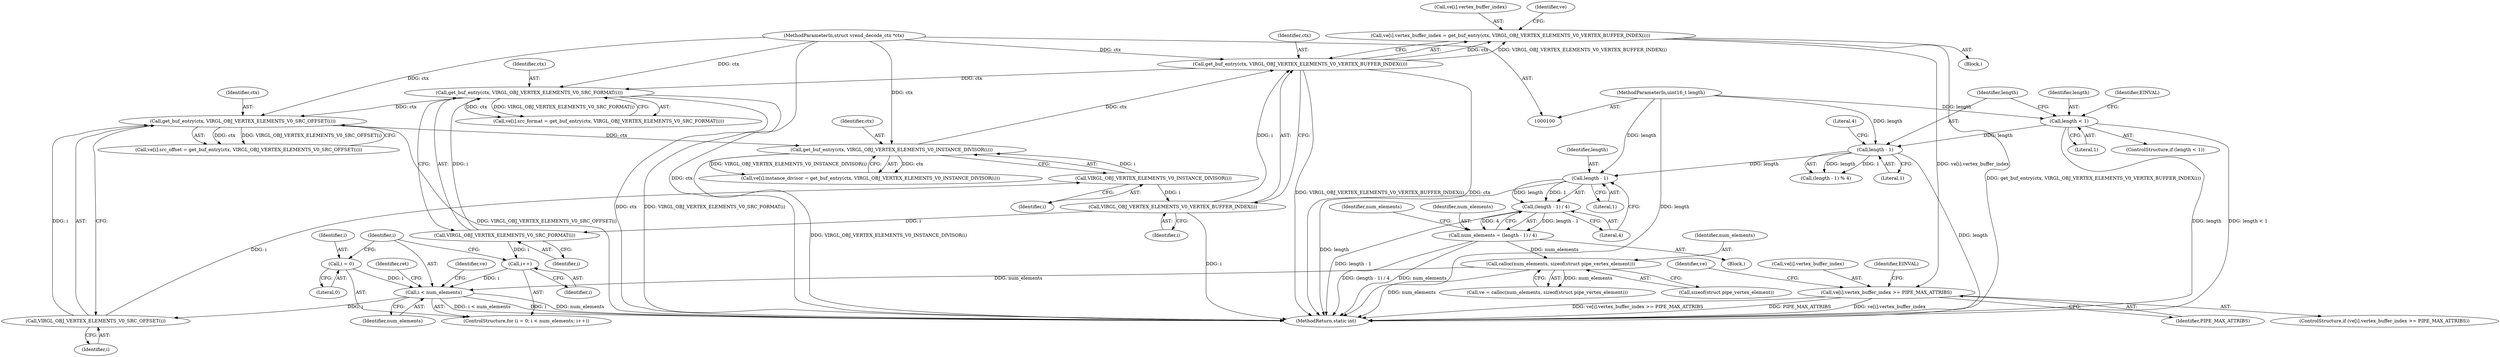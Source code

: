 digraph "0_virglrenderer_a5ac49940c40ae415eac0cf912eac7070b4ba95d@array" {
"1000177" [label="(Call,ve[i].vertex_buffer_index = get_buf_entry(ctx, VIRGL_OBJ_VERTEX_ELEMENTS_V0_VERTEX_BUFFER_INDEX(i)))"];
"1000183" [label="(Call,get_buf_entry(ctx, VIRGL_OBJ_VERTEX_ELEMENTS_V0_VERTEX_BUFFER_INDEX(i)))"];
"1000173" [label="(Call,get_buf_entry(ctx, VIRGL_OBJ_VERTEX_ELEMENTS_V0_INSTANCE_DIVISOR(i)))"];
"1000163" [label="(Call,get_buf_entry(ctx, VIRGL_OBJ_VERTEX_ELEMENTS_V0_SRC_OFFSET(i)))"];
"1000203" [label="(Call,get_buf_entry(ctx, VIRGL_OBJ_VERTEX_ELEMENTS_V0_SRC_FORMAT(i)))"];
"1000101" [label="(MethodParameterIn,struct vrend_decode_ctx *ctx)"];
"1000205" [label="(Call,VIRGL_OBJ_VERTEX_ELEMENTS_V0_SRC_FORMAT(i))"];
"1000185" [label="(Call,VIRGL_OBJ_VERTEX_ELEMENTS_V0_VERTEX_BUFFER_INDEX(i))"];
"1000175" [label="(Call,VIRGL_OBJ_VERTEX_ELEMENTS_V0_INSTANCE_DIVISOR(i))"];
"1000165" [label="(Call,VIRGL_OBJ_VERTEX_ELEMENTS_V0_SRC_OFFSET(i))"];
"1000151" [label="(Call,i < num_elements)"];
"1000154" [label="(Call,i++)"];
"1000148" [label="(Call,i = 0)"];
"1000138" [label="(Call,calloc(num_elements, sizeof(struct pipe_vertex_element)))"];
"1000126" [label="(Call,num_elements = (length - 1) / 4)"];
"1000128" [label="(Call,(length - 1) / 4)"];
"1000129" [label="(Call,length - 1)"];
"1000120" [label="(Call,length - 1)"];
"1000113" [label="(Call,length < 1)"];
"1000103" [label="(MethodParameterIn,uint16_t length)"];
"1000188" [label="(Call,ve[i].vertex_buffer_index >= PIPE_MAX_ATTRIBS)"];
"1000183" [label="(Call,get_buf_entry(ctx, VIRGL_OBJ_VERTEX_ELEMENTS_V0_VERTEX_BUFFER_INDEX(i)))"];
"1000209" [label="(MethodReturn,static int)"];
"1000185" [label="(Call,VIRGL_OBJ_VERTEX_ELEMENTS_V0_VERTEX_BUFFER_INDEX(i))"];
"1000174" [label="(Identifier,ctx)"];
"1000163" [label="(Call,get_buf_entry(ctx, VIRGL_OBJ_VERTEX_ELEMENTS_V0_SRC_OFFSET(i)))"];
"1000113" [label="(Call,length < 1)"];
"1000187" [label="(ControlStructure,if (ve[i].vertex_buffer_index >= PIPE_MAX_ATTRIBS))"];
"1000115" [label="(Literal,1)"];
"1000194" [label="(Identifier,PIPE_MAX_ATTRIBS)"];
"1000175" [label="(Call,VIRGL_OBJ_VERTEX_ELEMENTS_V0_INSTANCE_DIVISOR(i))"];
"1000126" [label="(Call,num_elements = (length - 1) / 4)"];
"1000160" [label="(Identifier,ve)"];
"1000178" [label="(Call,ve[i].vertex_buffer_index)"];
"1000200" [label="(Identifier,ve)"];
"1000205" [label="(Call,VIRGL_OBJ_VERTEX_ELEMENTS_V0_SRC_FORMAT(i))"];
"1000122" [label="(Literal,1)"];
"1000150" [label="(Literal,0)"];
"1000197" [label="(Call,ve[i].src_format = get_buf_entry(ctx, VIRGL_OBJ_VERTEX_ELEMENTS_V0_SRC_FORMAT(i)))"];
"1000123" [label="(Literal,4)"];
"1000147" [label="(ControlStructure,for (i = 0; i < num_elements; i++))"];
"1000177" [label="(Call,ve[i].vertex_buffer_index = get_buf_entry(ctx, VIRGL_OBJ_VERTEX_ELEMENTS_V0_VERTEX_BUFFER_INDEX(i)))"];
"1000156" [label="(Block,)"];
"1000138" [label="(Call,calloc(num_elements, sizeof(struct pipe_vertex_element)))"];
"1000149" [label="(Identifier,i)"];
"1000188" [label="(Call,ve[i].vertex_buffer_index >= PIPE_MAX_ATTRIBS)"];
"1000155" [label="(Identifier,i)"];
"1000130" [label="(Identifier,length)"];
"1000191" [label="(Identifier,ve)"];
"1000104" [label="(Block,)"];
"1000151" [label="(Call,i < num_elements)"];
"1000165" [label="(Call,VIRGL_OBJ_VERTEX_ELEMENTS_V0_SRC_OFFSET(i))"];
"1000134" [label="(Identifier,num_elements)"];
"1000112" [label="(ControlStructure,if (length < 1))"];
"1000140" [label="(Call,sizeof(struct pipe_vertex_element))"];
"1000208" [label="(Identifier,ret)"];
"1000121" [label="(Identifier,length)"];
"1000189" [label="(Call,ve[i].vertex_buffer_index)"];
"1000206" [label="(Identifier,i)"];
"1000152" [label="(Identifier,i)"];
"1000153" [label="(Identifier,num_elements)"];
"1000120" [label="(Call,length - 1)"];
"1000114" [label="(Identifier,length)"];
"1000173" [label="(Call,get_buf_entry(ctx, VIRGL_OBJ_VERTEX_ELEMENTS_V0_INSTANCE_DIVISOR(i)))"];
"1000103" [label="(MethodParameterIn,uint16_t length)"];
"1000186" [label="(Identifier,i)"];
"1000166" [label="(Identifier,i)"];
"1000136" [label="(Call,ve = calloc(num_elements, sizeof(struct pipe_vertex_element)))"];
"1000157" [label="(Call,ve[i].src_offset = get_buf_entry(ctx, VIRGL_OBJ_VERTEX_ELEMENTS_V0_SRC_OFFSET(i)))"];
"1000164" [label="(Identifier,ctx)"];
"1000176" [label="(Identifier,i)"];
"1000148" [label="(Call,i = 0)"];
"1000139" [label="(Identifier,num_elements)"];
"1000129" [label="(Call,length - 1)"];
"1000117" [label="(Identifier,EINVAL)"];
"1000119" [label="(Call,(length - 1) % 4)"];
"1000127" [label="(Identifier,num_elements)"];
"1000101" [label="(MethodParameterIn,struct vrend_decode_ctx *ctx)"];
"1000196" [label="(Identifier,EINVAL)"];
"1000203" [label="(Call,get_buf_entry(ctx, VIRGL_OBJ_VERTEX_ELEMENTS_V0_SRC_FORMAT(i)))"];
"1000204" [label="(Identifier,ctx)"];
"1000128" [label="(Call,(length - 1) / 4)"];
"1000154" [label="(Call,i++)"];
"1000132" [label="(Literal,4)"];
"1000167" [label="(Call,ve[i].instance_divisor = get_buf_entry(ctx, VIRGL_OBJ_VERTEX_ELEMENTS_V0_INSTANCE_DIVISOR(i)))"];
"1000131" [label="(Literal,1)"];
"1000184" [label="(Identifier,ctx)"];
"1000177" -> "1000156"  [label="AST: "];
"1000177" -> "1000183"  [label="CFG: "];
"1000178" -> "1000177"  [label="AST: "];
"1000183" -> "1000177"  [label="AST: "];
"1000191" -> "1000177"  [label="CFG: "];
"1000177" -> "1000209"  [label="DDG: get_buf_entry(ctx, VIRGL_OBJ_VERTEX_ELEMENTS_V0_VERTEX_BUFFER_INDEX(i))"];
"1000183" -> "1000177"  [label="DDG: ctx"];
"1000183" -> "1000177"  [label="DDG: VIRGL_OBJ_VERTEX_ELEMENTS_V0_VERTEX_BUFFER_INDEX(i)"];
"1000177" -> "1000188"  [label="DDG: ve[i].vertex_buffer_index"];
"1000183" -> "1000185"  [label="CFG: "];
"1000184" -> "1000183"  [label="AST: "];
"1000185" -> "1000183"  [label="AST: "];
"1000183" -> "1000209"  [label="DDG: VIRGL_OBJ_VERTEX_ELEMENTS_V0_VERTEX_BUFFER_INDEX(i)"];
"1000183" -> "1000209"  [label="DDG: ctx"];
"1000173" -> "1000183"  [label="DDG: ctx"];
"1000101" -> "1000183"  [label="DDG: ctx"];
"1000185" -> "1000183"  [label="DDG: i"];
"1000183" -> "1000203"  [label="DDG: ctx"];
"1000173" -> "1000167"  [label="AST: "];
"1000173" -> "1000175"  [label="CFG: "];
"1000174" -> "1000173"  [label="AST: "];
"1000175" -> "1000173"  [label="AST: "];
"1000167" -> "1000173"  [label="CFG: "];
"1000173" -> "1000209"  [label="DDG: VIRGL_OBJ_VERTEX_ELEMENTS_V0_INSTANCE_DIVISOR(i)"];
"1000173" -> "1000167"  [label="DDG: ctx"];
"1000173" -> "1000167"  [label="DDG: VIRGL_OBJ_VERTEX_ELEMENTS_V0_INSTANCE_DIVISOR(i)"];
"1000163" -> "1000173"  [label="DDG: ctx"];
"1000101" -> "1000173"  [label="DDG: ctx"];
"1000175" -> "1000173"  [label="DDG: i"];
"1000163" -> "1000157"  [label="AST: "];
"1000163" -> "1000165"  [label="CFG: "];
"1000164" -> "1000163"  [label="AST: "];
"1000165" -> "1000163"  [label="AST: "];
"1000157" -> "1000163"  [label="CFG: "];
"1000163" -> "1000209"  [label="DDG: VIRGL_OBJ_VERTEX_ELEMENTS_V0_SRC_OFFSET(i)"];
"1000163" -> "1000157"  [label="DDG: ctx"];
"1000163" -> "1000157"  [label="DDG: VIRGL_OBJ_VERTEX_ELEMENTS_V0_SRC_OFFSET(i)"];
"1000203" -> "1000163"  [label="DDG: ctx"];
"1000101" -> "1000163"  [label="DDG: ctx"];
"1000165" -> "1000163"  [label="DDG: i"];
"1000203" -> "1000197"  [label="AST: "];
"1000203" -> "1000205"  [label="CFG: "];
"1000204" -> "1000203"  [label="AST: "];
"1000205" -> "1000203"  [label="AST: "];
"1000197" -> "1000203"  [label="CFG: "];
"1000203" -> "1000209"  [label="DDG: VIRGL_OBJ_VERTEX_ELEMENTS_V0_SRC_FORMAT(i)"];
"1000203" -> "1000209"  [label="DDG: ctx"];
"1000203" -> "1000197"  [label="DDG: ctx"];
"1000203" -> "1000197"  [label="DDG: VIRGL_OBJ_VERTEX_ELEMENTS_V0_SRC_FORMAT(i)"];
"1000101" -> "1000203"  [label="DDG: ctx"];
"1000205" -> "1000203"  [label="DDG: i"];
"1000101" -> "1000100"  [label="AST: "];
"1000101" -> "1000209"  [label="DDG: ctx"];
"1000205" -> "1000206"  [label="CFG: "];
"1000206" -> "1000205"  [label="AST: "];
"1000205" -> "1000154"  [label="DDG: i"];
"1000185" -> "1000205"  [label="DDG: i"];
"1000185" -> "1000186"  [label="CFG: "];
"1000186" -> "1000185"  [label="AST: "];
"1000185" -> "1000209"  [label="DDG: i"];
"1000175" -> "1000185"  [label="DDG: i"];
"1000175" -> "1000176"  [label="CFG: "];
"1000176" -> "1000175"  [label="AST: "];
"1000165" -> "1000175"  [label="DDG: i"];
"1000165" -> "1000166"  [label="CFG: "];
"1000166" -> "1000165"  [label="AST: "];
"1000151" -> "1000165"  [label="DDG: i"];
"1000151" -> "1000147"  [label="AST: "];
"1000151" -> "1000153"  [label="CFG: "];
"1000152" -> "1000151"  [label="AST: "];
"1000153" -> "1000151"  [label="AST: "];
"1000160" -> "1000151"  [label="CFG: "];
"1000208" -> "1000151"  [label="CFG: "];
"1000151" -> "1000209"  [label="DDG: i < num_elements"];
"1000151" -> "1000209"  [label="DDG: i"];
"1000151" -> "1000209"  [label="DDG: num_elements"];
"1000154" -> "1000151"  [label="DDG: i"];
"1000148" -> "1000151"  [label="DDG: i"];
"1000138" -> "1000151"  [label="DDG: num_elements"];
"1000154" -> "1000147"  [label="AST: "];
"1000154" -> "1000155"  [label="CFG: "];
"1000155" -> "1000154"  [label="AST: "];
"1000152" -> "1000154"  [label="CFG: "];
"1000148" -> "1000147"  [label="AST: "];
"1000148" -> "1000150"  [label="CFG: "];
"1000149" -> "1000148"  [label="AST: "];
"1000150" -> "1000148"  [label="AST: "];
"1000152" -> "1000148"  [label="CFG: "];
"1000138" -> "1000136"  [label="AST: "];
"1000138" -> "1000140"  [label="CFG: "];
"1000139" -> "1000138"  [label="AST: "];
"1000140" -> "1000138"  [label="AST: "];
"1000136" -> "1000138"  [label="CFG: "];
"1000138" -> "1000209"  [label="DDG: num_elements"];
"1000138" -> "1000136"  [label="DDG: num_elements"];
"1000126" -> "1000138"  [label="DDG: num_elements"];
"1000126" -> "1000104"  [label="AST: "];
"1000126" -> "1000128"  [label="CFG: "];
"1000127" -> "1000126"  [label="AST: "];
"1000128" -> "1000126"  [label="AST: "];
"1000134" -> "1000126"  [label="CFG: "];
"1000126" -> "1000209"  [label="DDG: num_elements"];
"1000126" -> "1000209"  [label="DDG: (length - 1) / 4"];
"1000128" -> "1000126"  [label="DDG: length - 1"];
"1000128" -> "1000126"  [label="DDG: 4"];
"1000128" -> "1000132"  [label="CFG: "];
"1000129" -> "1000128"  [label="AST: "];
"1000132" -> "1000128"  [label="AST: "];
"1000128" -> "1000209"  [label="DDG: length - 1"];
"1000129" -> "1000128"  [label="DDG: length"];
"1000129" -> "1000128"  [label="DDG: 1"];
"1000129" -> "1000131"  [label="CFG: "];
"1000130" -> "1000129"  [label="AST: "];
"1000131" -> "1000129"  [label="AST: "];
"1000132" -> "1000129"  [label="CFG: "];
"1000129" -> "1000209"  [label="DDG: length"];
"1000120" -> "1000129"  [label="DDG: length"];
"1000103" -> "1000129"  [label="DDG: length"];
"1000120" -> "1000119"  [label="AST: "];
"1000120" -> "1000122"  [label="CFG: "];
"1000121" -> "1000120"  [label="AST: "];
"1000122" -> "1000120"  [label="AST: "];
"1000123" -> "1000120"  [label="CFG: "];
"1000120" -> "1000209"  [label="DDG: length"];
"1000120" -> "1000119"  [label="DDG: length"];
"1000120" -> "1000119"  [label="DDG: 1"];
"1000113" -> "1000120"  [label="DDG: length"];
"1000103" -> "1000120"  [label="DDG: length"];
"1000113" -> "1000112"  [label="AST: "];
"1000113" -> "1000115"  [label="CFG: "];
"1000114" -> "1000113"  [label="AST: "];
"1000115" -> "1000113"  [label="AST: "];
"1000117" -> "1000113"  [label="CFG: "];
"1000121" -> "1000113"  [label="CFG: "];
"1000113" -> "1000209"  [label="DDG: length"];
"1000113" -> "1000209"  [label="DDG: length < 1"];
"1000103" -> "1000113"  [label="DDG: length"];
"1000103" -> "1000100"  [label="AST: "];
"1000103" -> "1000209"  [label="DDG: length"];
"1000188" -> "1000187"  [label="AST: "];
"1000188" -> "1000194"  [label="CFG: "];
"1000189" -> "1000188"  [label="AST: "];
"1000194" -> "1000188"  [label="AST: "];
"1000196" -> "1000188"  [label="CFG: "];
"1000200" -> "1000188"  [label="CFG: "];
"1000188" -> "1000209"  [label="DDG: ve[i].vertex_buffer_index >= PIPE_MAX_ATTRIBS"];
"1000188" -> "1000209"  [label="DDG: PIPE_MAX_ATTRIBS"];
"1000188" -> "1000209"  [label="DDG: ve[i].vertex_buffer_index"];
}
